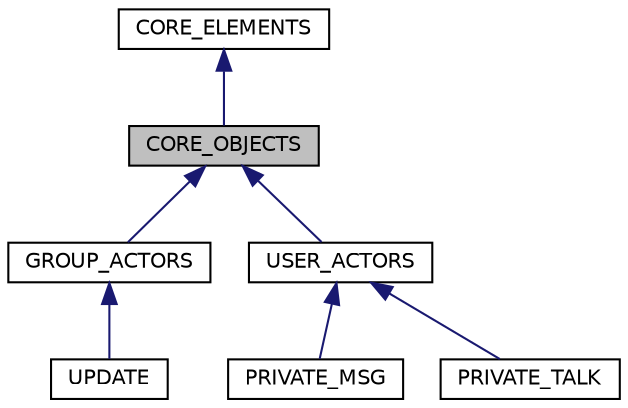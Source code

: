 digraph "CORE_OBJECTS"
{
  edge [fontname="Helvetica",fontsize="10",labelfontname="Helvetica",labelfontsize="10"];
  node [fontname="Helvetica",fontsize="10",shape=record];
  Node1 [label="CORE_OBJECTS",height=0.2,width=0.4,color="black", fillcolor="grey75", style="filled" fontcolor="black"];
  Node2 -> Node1 [dir="back",color="midnightblue",fontsize="10",style="solid",fontname="Helvetica"];
  Node2 [label="CORE_ELEMENTS",height=0.2,width=0.4,color="black", fillcolor="white", style="filled",URL="$class_c_o_r_e___e_l_e_m_e_n_t_s.html"];
  Node1 -> Node3 [dir="back",color="midnightblue",fontsize="10",style="solid",fontname="Helvetica"];
  Node3 [label="GROUP_ACTORS",height=0.2,width=0.4,color="black", fillcolor="white", style="filled",URL="$class_g_r_o_u_p___a_c_t_o_r_s.html"];
  Node3 -> Node4 [dir="back",color="midnightblue",fontsize="10",style="solid",fontname="Helvetica"];
  Node4 [label="UPDATE",height=0.2,width=0.4,color="black", fillcolor="white", style="filled",URL="$class_u_p_d_a_t_e.html"];
  Node1 -> Node5 [dir="back",color="midnightblue",fontsize="10",style="solid",fontname="Helvetica"];
  Node5 [label="USER_ACTORS",height=0.2,width=0.4,color="black", fillcolor="white", style="filled",URL="$class_u_s_e_r___a_c_t_o_r_s.html"];
  Node5 -> Node6 [dir="back",color="midnightblue",fontsize="10",style="solid",fontname="Helvetica"];
  Node6 [label="PRIVATE_MSG",height=0.2,width=0.4,color="black", fillcolor="white", style="filled",URL="$class_p_r_i_v_a_t_e___m_s_g.html"];
  Node5 -> Node7 [dir="back",color="midnightblue",fontsize="10",style="solid",fontname="Helvetica"];
  Node7 [label="PRIVATE_TALK",height=0.2,width=0.4,color="black", fillcolor="white", style="filled",URL="$class_p_r_i_v_a_t_e___t_a_l_k.html"];
}
